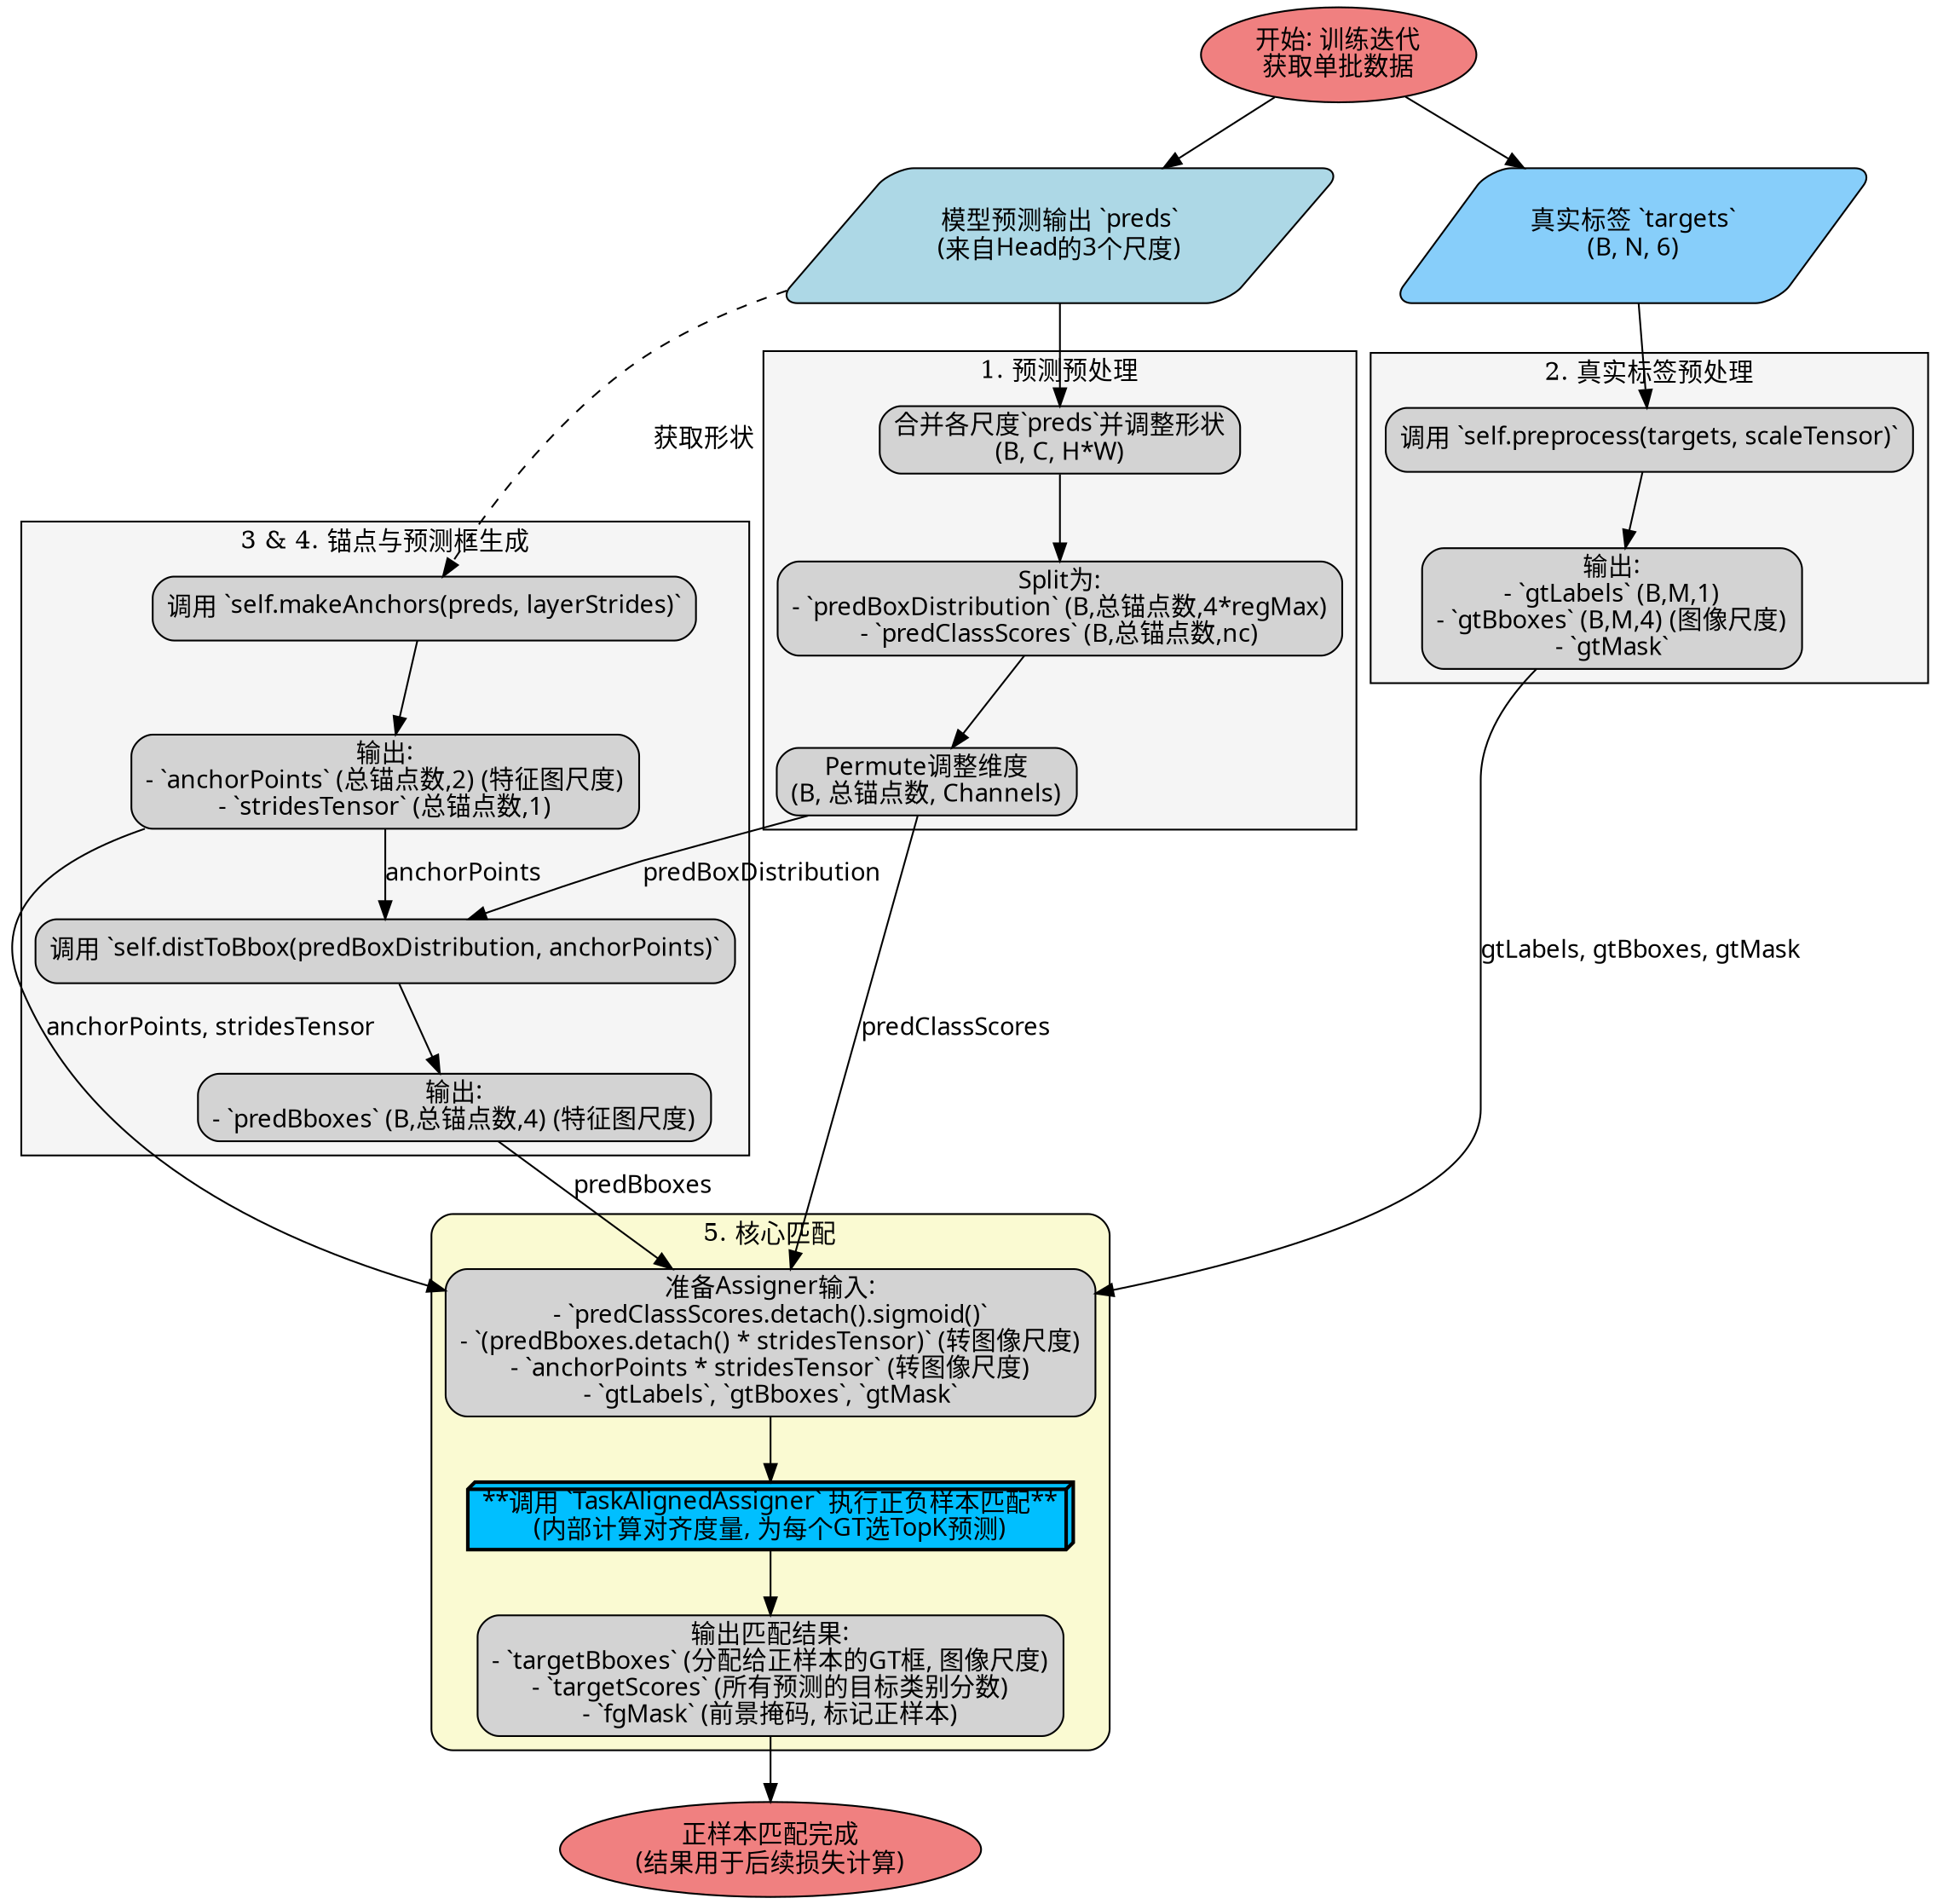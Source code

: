 digraph PositiveSampleMatching {
    rankdir=TD; // 从上到下布局
    node [shape=box, style="rounded,filled", fontname="Microsoft YaHei"]; // 默认节点样式
    edge [fontname="Microsoft YaHei"];

    // 开始和输入节点
    start [label="开始: 训练迭代\n获取单批数据", shape=ellipse, fillcolor=lightcoral];
    input_preds [label="模型预测输出 `preds`\n(来自Head的3个尺度)", shape=parallelogram, fillcolor=lightblue];
    input_targets [label="真实标签 `targets`\n(B, N, 6)", shape=parallelogram, fillcolor=lightskyblue];

    // 步骤1: 预测预处理
    subgraph cluster_pred_proc {
        label="1. 预测预处理";
        fillcolor=whitesmoke;
        style=filled;
        pred_proc_concat_view [label="合并各尺度`preds`并调整形状\n(B, C, H*W)"];
        pred_proc_split [label="Split为:\n- `predBoxDistribution` (B,总锚点数,4*regMax)\n- `predClassScores` (B,总锚点数,nc)"];
        pred_proc_permute [label="Permute调整维度\n(B, 总锚点数, Channels)"];
    }

    // 步骤2: 真实标签预处理
    subgraph cluster_gt_proc {
        label="2. 真实标签预处理";
        fillcolor=whitesmoke;
        style=filled;
        gt_proc_call [label="调用 `self.preprocess(targets, scaleTensor)`"];
        gt_proc_output [label="输出:\n- `gtLabels` (B,M,1)\n- `gtBboxes` (B,M,4) (图像尺度)\n- `gtMask`"];
    }

    // 步骤3 & 4: 锚点与预测框生成
    subgraph cluster_anchor_pred_gen {
        label="3 & 4. 锚点与预测框生成";
        fillcolor=whitesmoke;
        style=filled;
        make_anchors_call [label="调用 `self.makeAnchors(preds, layerStrides)`"];
        make_anchors_output [label="输出:\n- `anchorPoints` (总锚点数,2) (特征图尺度)\n- `stridesTensor` (总锚点数,1)"];
        dist_to_bbox_call [label="调用 `self.distToBbox(predBoxDistribution, anchorPoints)`"];
        dist_to_bbox_output [label="输出:\n- `predBboxes` (B,总锚点数,4) (特征图尺度)"];
    }

    // 步骤5: 核心匹配
    subgraph cluster_assignment {
        label="5. 核心匹配";
        fillcolor=lightgoldenrodyellow;
        style="filled,rounded";
        assigner_inputs_prep [label="准备Assigner输入:\n- `predClassScores.detach().sigmoid()`\n- `(predBboxes.detach() * stridesTensor)` (转图像尺度)\n- `anchorPoints * stridesTensor` (转图像尺度)\n- `gtLabels`, `gtBboxes`, `gtMask`"];
        assigner_call [label="**调用 `TaskAlignedAssigner` 执行正负样本匹配**\n(内部计算对齐度量, 为每个GT选TopK预测)", style="filled,bold", fillcolor=deepskyblue, shape=box3d];
        assigner_outputs [label="输出匹配结果:\n- `targetBboxes` (分配给正样本的GT框, 图像尺度)\n- `targetScores` (所有预测的目标类别分数)\n- `fgMask` (前景掩码, 标记正样本)"];
    }

    // 结束节点
    end_node [label="正样本匹配完成\n(结果用于后续损失计算)", shape=ellipse, fillcolor=lightcoral];

    // 定义流程边
    start -> input_preds;
    start -> input_targets;

    input_preds -> pred_proc_concat_view;
    pred_proc_concat_view -> pred_proc_split;
    pred_proc_split -> pred_proc_permute;

    input_targets -> gt_proc_call;
    gt_proc_call -> gt_proc_output;

    // makeAnchors 使用 preds 获取形状信息
    input_preds -> make_anchors_call [style=dashed, label="获取形状"];
    make_anchors_call -> make_anchors_output;

    // distToBbox 使用 predBoxDistribution 和 anchorPoints
    pred_proc_permute -> dist_to_bbox_call [label="predBoxDistribution"];
    make_anchors_output -> dist_to_bbox_call [label="anchorPoints"];
    dist_to_bbox_call -> dist_to_bbox_output;

    // TaskAlignedAssigner 的输入依赖
    pred_proc_permute -> assigner_inputs_prep [label="predClassScores"];
    dist_to_bbox_output -> assigner_inputs_prep [label="predBboxes"];
    make_anchors_output -> assigner_inputs_prep [label="anchorPoints, stridesTensor"];
    gt_proc_output -> assigner_inputs_prep [label="gtLabels, gtBboxes, gtMask"];

    assigner_inputs_prep -> assigner_call;
    assigner_call -> assigner_outputs;

    assigner_outputs -> end_node;
}
